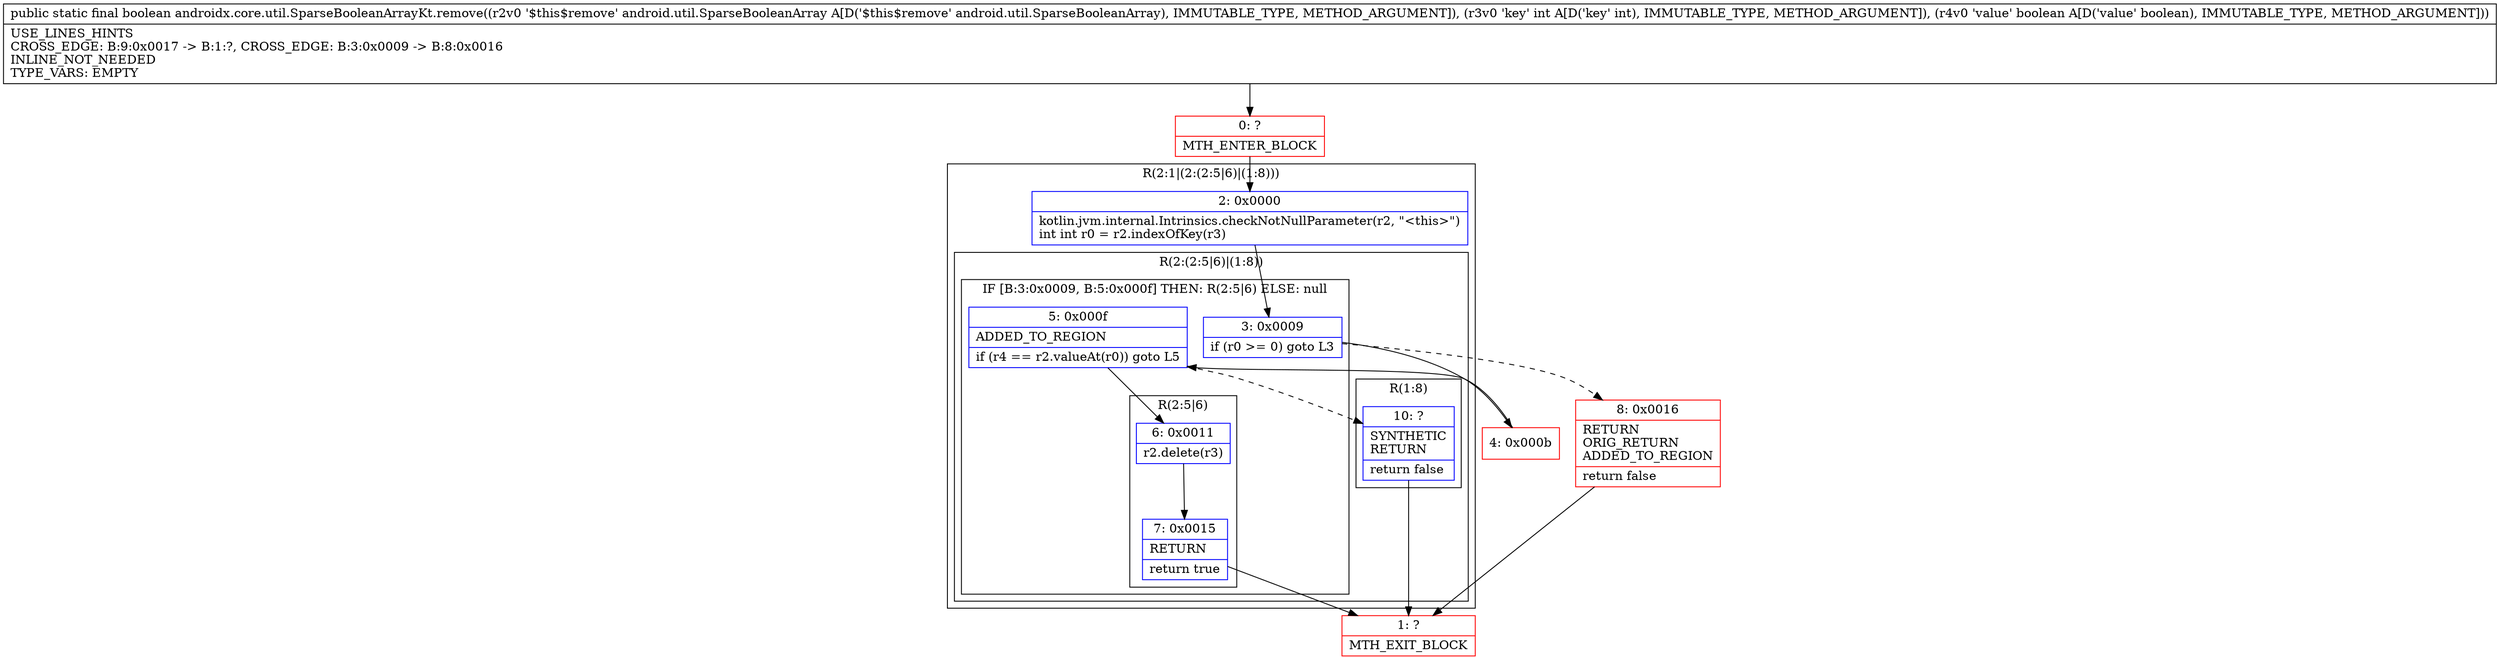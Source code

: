 digraph "CFG forandroidx.core.util.SparseBooleanArrayKt.remove(Landroid\/util\/SparseBooleanArray;IZ)Z" {
subgraph cluster_Region_1069844645 {
label = "R(2:1|(2:(2:5|6)|(1:8)))";
node [shape=record,color=blue];
Node_2 [shape=record,label="{2\:\ 0x0000|kotlin.jvm.internal.Intrinsics.checkNotNullParameter(r2, \"\<this\>\")\lint int r0 = r2.indexOfKey(r3)\l}"];
subgraph cluster_Region_1899636825 {
label = "R(2:(2:5|6)|(1:8))";
node [shape=record,color=blue];
subgraph cluster_IfRegion_1084531079 {
label = "IF [B:3:0x0009, B:5:0x000f] THEN: R(2:5|6) ELSE: null";
node [shape=record,color=blue];
Node_3 [shape=record,label="{3\:\ 0x0009|if (r0 \>= 0) goto L3\l}"];
Node_5 [shape=record,label="{5\:\ 0x000f|ADDED_TO_REGION\l|if (r4 == r2.valueAt(r0)) goto L5\l}"];
subgraph cluster_Region_128961018 {
label = "R(2:5|6)";
node [shape=record,color=blue];
Node_6 [shape=record,label="{6\:\ 0x0011|r2.delete(r3)\l}"];
Node_7 [shape=record,label="{7\:\ 0x0015|RETURN\l|return true\l}"];
}
}
subgraph cluster_Region_601368261 {
label = "R(1:8)";
node [shape=record,color=blue];
Node_10 [shape=record,label="{10\:\ ?|SYNTHETIC\lRETURN\l|return false\l}"];
}
}
}
Node_0 [shape=record,color=red,label="{0\:\ ?|MTH_ENTER_BLOCK\l}"];
Node_4 [shape=record,color=red,label="{4\:\ 0x000b}"];
Node_1 [shape=record,color=red,label="{1\:\ ?|MTH_EXIT_BLOCK\l}"];
Node_8 [shape=record,color=red,label="{8\:\ 0x0016|RETURN\lORIG_RETURN\lADDED_TO_REGION\l|return false\l}"];
MethodNode[shape=record,label="{public static final boolean androidx.core.util.SparseBooleanArrayKt.remove((r2v0 '$this$remove' android.util.SparseBooleanArray A[D('$this$remove' android.util.SparseBooleanArray), IMMUTABLE_TYPE, METHOD_ARGUMENT]), (r3v0 'key' int A[D('key' int), IMMUTABLE_TYPE, METHOD_ARGUMENT]), (r4v0 'value' boolean A[D('value' boolean), IMMUTABLE_TYPE, METHOD_ARGUMENT]))  | USE_LINES_HINTS\lCROSS_EDGE: B:9:0x0017 \-\> B:1:?, CROSS_EDGE: B:3:0x0009 \-\> B:8:0x0016\lINLINE_NOT_NEEDED\lTYPE_VARS: EMPTY\l}"];
MethodNode -> Node_0;Node_2 -> Node_3;
Node_3 -> Node_4;
Node_3 -> Node_8[style=dashed];
Node_5 -> Node_6;
Node_5 -> Node_10[style=dashed];
Node_6 -> Node_7;
Node_7 -> Node_1;
Node_10 -> Node_1;
Node_0 -> Node_2;
Node_4 -> Node_5;
Node_8 -> Node_1;
}

